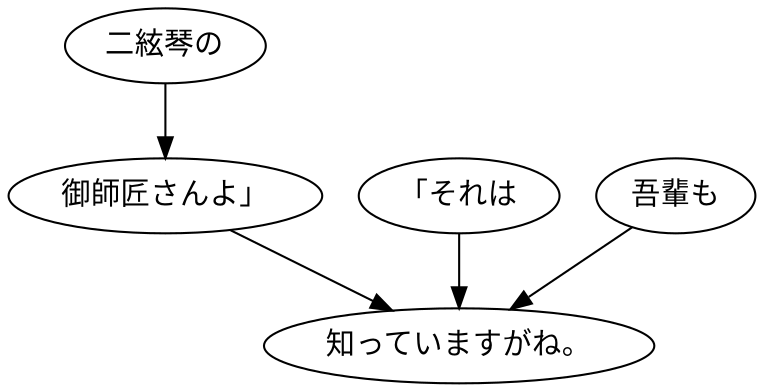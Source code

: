 digraph graph677 {
	node0 [label="二絃琴の"];
	node1 [label="御師匠さんよ」"];
	node2 [label="「それは"];
	node3 [label="吾輩も"];
	node4 [label="知っていますがね。"];
	node0 -> node1;
	node1 -> node4;
	node2 -> node4;
	node3 -> node4;
}
